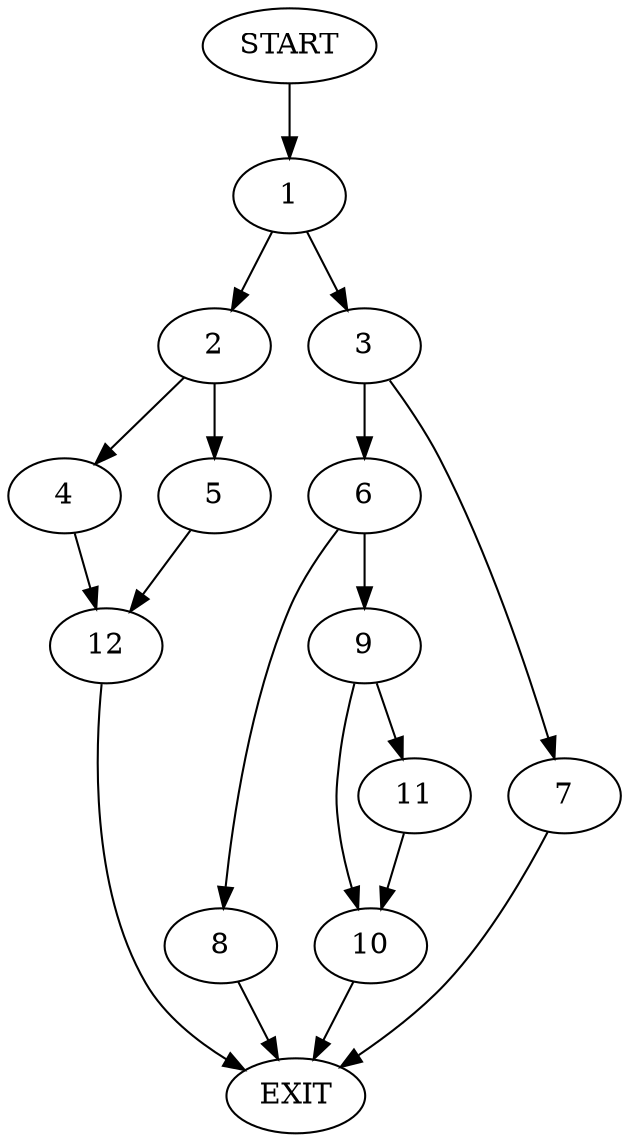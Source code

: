 digraph {
0 [label="START"]
13 [label="EXIT"]
0 -> 1
1 -> 2
1 -> 3
2 -> 4
2 -> 5
3 -> 6
3 -> 7
7 -> 13
6 -> 8
6 -> 9
9 -> 10
9 -> 11
8 -> 13
10 -> 13
11 -> 10
5 -> 12
4 -> 12
12 -> 13
}
